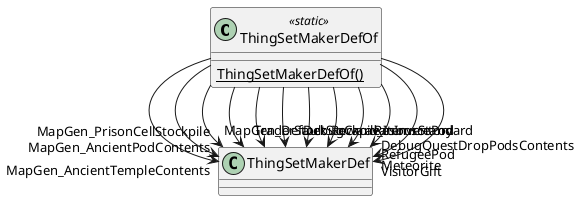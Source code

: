 @startuml
class ThingSetMakerDefOf <<static>> {
    {static} ThingSetMakerDefOf()
}
ThingSetMakerDefOf --> "MapGen_AncientTempleContents" ThingSetMakerDef
ThingSetMakerDefOf --> "MapGen_AncientPodContents" ThingSetMakerDef
ThingSetMakerDefOf --> "MapGen_DefaultStockpile" ThingSetMakerDef
ThingSetMakerDefOf --> "MapGen_PrisonCellStockpile" ThingSetMakerDef
ThingSetMakerDefOf --> "Reward_ItemsStandard" ThingSetMakerDef
ThingSetMakerDefOf --> "DebugCaravanInventory" ThingSetMakerDef
ThingSetMakerDefOf --> "DebugQuestDropPodsContents" ThingSetMakerDef
ThingSetMakerDefOf --> "TraderStock" ThingSetMakerDef
ThingSetMakerDefOf --> "ResourcePod" ThingSetMakerDef
ThingSetMakerDefOf --> "RefugeePod" ThingSetMakerDef
ThingSetMakerDefOf --> "Meteorite" ThingSetMakerDef
ThingSetMakerDefOf --> "VisitorGift" ThingSetMakerDef
@enduml
